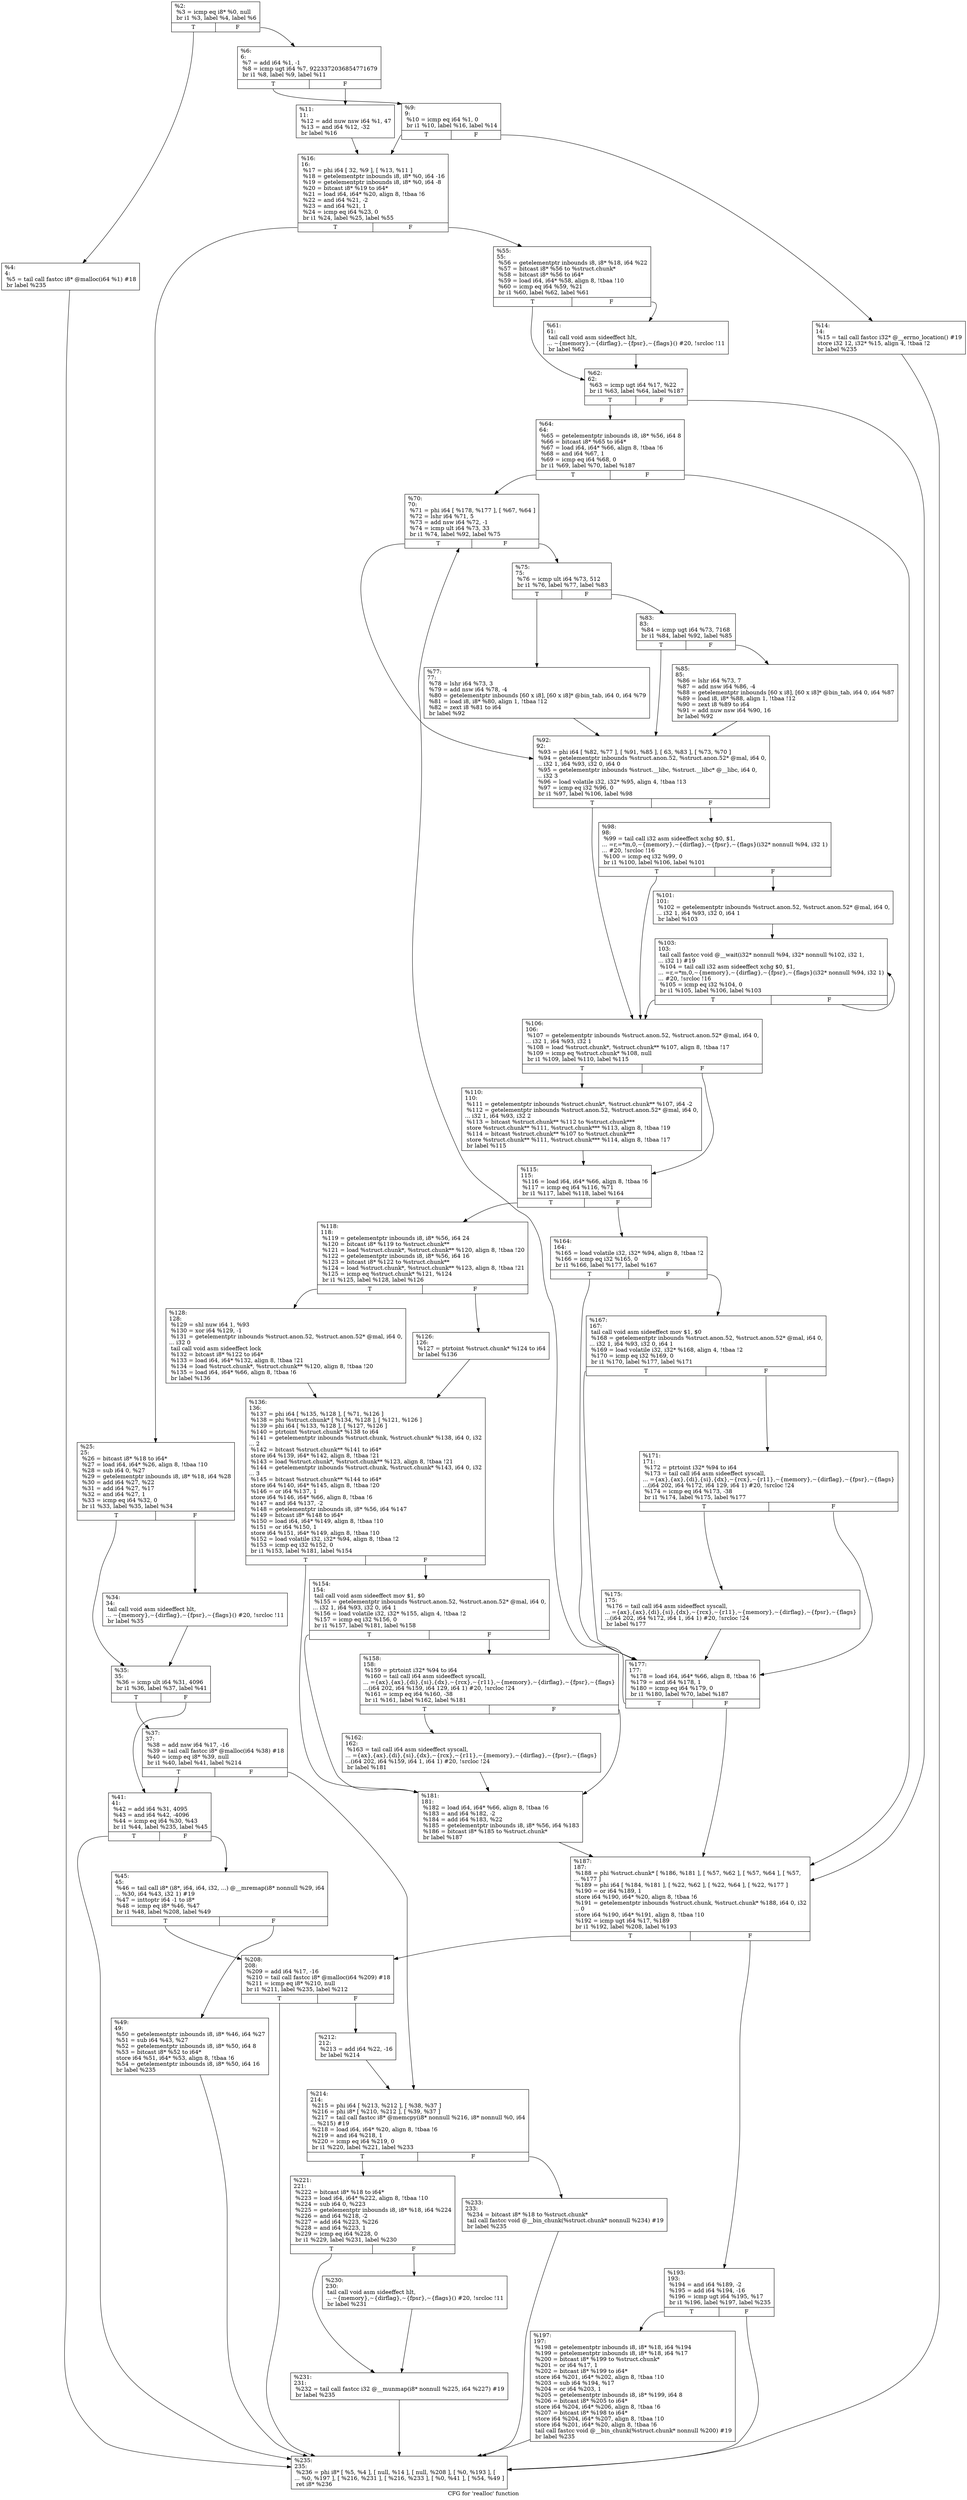 digraph "CFG for 'realloc' function" {
	label="CFG for 'realloc' function";

	Node0x2028e10 [shape=record,label="{%2:\l  %3 = icmp eq i8* %0, null\l  br i1 %3, label %4, label %6\l|{<s0>T|<s1>F}}"];
	Node0x2028e10:s0 -> Node0x2028e60;
	Node0x2028e10:s1 -> Node0x2028f40;
	Node0x2028e60 [shape=record,label="{%4:\l4:                                                \l  %5 = tail call fastcc i8* @malloc(i64 %1) #18\l  br label %235\l}"];
	Node0x2028e60 -> Node0x202a820;
	Node0x2028f40 [shape=record,label="{%6:\l6:                                                \l  %7 = add i64 %1, -1\l  %8 = icmp ugt i64 %7, 9223372036854771679\l  br i1 %8, label %9, label %11\l|{<s0>T|<s1>F}}"];
	Node0x2028f40:s0 -> Node0x2029880;
	Node0x2028f40:s1 -> Node0x20298d0;
	Node0x2029880 [shape=record,label="{%9:\l9:                                                \l  %10 = icmp eq i64 %1, 0\l  br i1 %10, label %16, label %14\l|{<s0>T|<s1>F}}"];
	Node0x2029880:s0 -> Node0x2029970;
	Node0x2029880:s1 -> Node0x2029920;
	Node0x20298d0 [shape=record,label="{%11:\l11:                                               \l  %12 = add nuw nsw i64 %1, 47\l  %13 = and i64 %12, -32\l  br label %16\l}"];
	Node0x20298d0 -> Node0x2029970;
	Node0x2029920 [shape=record,label="{%14:\l14:                                               \l  %15 = tail call fastcc i32* @__errno_location() #19\l  store i32 12, i32* %15, align 4, !tbaa !2\l  br label %235\l}"];
	Node0x2029920 -> Node0x202a820;
	Node0x2029970 [shape=record,label="{%16:\l16:                                               \l  %17 = phi i64 [ 32, %9 ], [ %13, %11 ]\l  %18 = getelementptr inbounds i8, i8* %0, i64 -16\l  %19 = getelementptr inbounds i8, i8* %0, i64 -8\l  %20 = bitcast i8* %19 to i64*\l  %21 = load i64, i64* %20, align 8, !tbaa !6\l  %22 = and i64 %21, -2\l  %23 = and i64 %21, 1\l  %24 = icmp eq i64 %23, 0\l  br i1 %24, label %25, label %55\l|{<s0>T|<s1>F}}"];
	Node0x2029970:s0 -> Node0x20299c0;
	Node0x2029970:s1 -> Node0x2029bf0;
	Node0x20299c0 [shape=record,label="{%25:\l25:                                               \l  %26 = bitcast i8* %18 to i64*\l  %27 = load i64, i64* %26, align 8, !tbaa !10\l  %28 = sub i64 0, %27\l  %29 = getelementptr inbounds i8, i8* %18, i64 %28\l  %30 = add i64 %27, %22\l  %31 = add i64 %27, %17\l  %32 = and i64 %27, 1\l  %33 = icmp eq i64 %32, 0\l  br i1 %33, label %35, label %34\l|{<s0>T|<s1>F}}"];
	Node0x20299c0:s0 -> Node0x2029a60;
	Node0x20299c0:s1 -> Node0x2029a10;
	Node0x2029a10 [shape=record,label="{%34:\l34:                                               \l  tail call void asm sideeffect hlt,\l... ~\{memory\},~\{dirflag\},~\{fpsr\},~\{flags\}() #20, !srcloc !11\l  br label %35\l}"];
	Node0x2029a10 -> Node0x2029a60;
	Node0x2029a60 [shape=record,label="{%35:\l35:                                               \l  %36 = icmp ult i64 %31, 4096\l  br i1 %36, label %37, label %41\l|{<s0>T|<s1>F}}"];
	Node0x2029a60:s0 -> Node0x2029ab0;
	Node0x2029a60:s1 -> Node0x2029b00;
	Node0x2029ab0 [shape=record,label="{%37:\l37:                                               \l  %38 = add nsw i64 %17, -16\l  %39 = tail call fastcc i8* @malloc(i64 %38) #18\l  %40 = icmp eq i8* %39, null\l  br i1 %40, label %41, label %214\l|{<s0>T|<s1>F}}"];
	Node0x2029ab0:s0 -> Node0x2029b00;
	Node0x2029ab0:s1 -> Node0x202a690;
	Node0x2029b00 [shape=record,label="{%41:\l41:                                               \l  %42 = add i64 %31, 4095\l  %43 = and i64 %42, -4096\l  %44 = icmp eq i64 %30, %43\l  br i1 %44, label %235, label %45\l|{<s0>T|<s1>F}}"];
	Node0x2029b00:s0 -> Node0x202a820;
	Node0x2029b00:s1 -> Node0x2029b50;
	Node0x2029b50 [shape=record,label="{%45:\l45:                                               \l  %46 = tail call i8* (i8*, i64, i64, i32, ...) @__mremap(i8* nonnull %29, i64\l... %30, i64 %43, i32 1) #19\l  %47 = inttoptr i64 -1 to i8*\l  %48 = icmp eq i8* %46, %47\l  br i1 %48, label %208, label %49\l|{<s0>T|<s1>F}}"];
	Node0x2029b50:s0 -> Node0x202a5f0;
	Node0x2029b50:s1 -> Node0x2029ba0;
	Node0x2029ba0 [shape=record,label="{%49:\l49:                                               \l  %50 = getelementptr inbounds i8, i8* %46, i64 %27\l  %51 = sub i64 %43, %27\l  %52 = getelementptr inbounds i8, i8* %50, i64 8\l  %53 = bitcast i8* %52 to i64*\l  store i64 %51, i64* %53, align 8, !tbaa !6\l  %54 = getelementptr inbounds i8, i8* %50, i64 16\l  br label %235\l}"];
	Node0x2029ba0 -> Node0x202a820;
	Node0x2029bf0 [shape=record,label="{%55:\l55:                                               \l  %56 = getelementptr inbounds i8, i8* %18, i64 %22\l  %57 = bitcast i8* %56 to %struct.chunk*\l  %58 = bitcast i8* %56 to i64*\l  %59 = load i64, i64* %58, align 8, !tbaa !10\l  %60 = icmp eq i64 %59, %21\l  br i1 %60, label %62, label %61\l|{<s0>T|<s1>F}}"];
	Node0x2029bf0:s0 -> Node0x2029c90;
	Node0x2029bf0:s1 -> Node0x2029c40;
	Node0x2029c40 [shape=record,label="{%61:\l61:                                               \l  tail call void asm sideeffect hlt,\l... ~\{memory\},~\{dirflag\},~\{fpsr\},~\{flags\}() #20, !srcloc !11\l  br label %62\l}"];
	Node0x2029c40 -> Node0x2029c90;
	Node0x2029c90 [shape=record,label="{%62:\l62:                                               \l  %63 = icmp ugt i64 %17, %22\l  br i1 %63, label %64, label %187\l|{<s0>T|<s1>F}}"];
	Node0x2029c90:s0 -> Node0x2029ce0;
	Node0x2029c90:s1 -> Node0x202a500;
	Node0x2029ce0 [shape=record,label="{%64:\l64:                                               \l  %65 = getelementptr inbounds i8, i8* %56, i64 8\l  %66 = bitcast i8* %65 to i64*\l  %67 = load i64, i64* %66, align 8, !tbaa !6\l  %68 = and i64 %67, 1\l  %69 = icmp eq i64 %68, 0\l  br i1 %69, label %70, label %187\l|{<s0>T|<s1>F}}"];
	Node0x2029ce0:s0 -> Node0x2029d30;
	Node0x2029ce0:s1 -> Node0x202a500;
	Node0x2029d30 [shape=record,label="{%70:\l70:                                               \l  %71 = phi i64 [ %178, %177 ], [ %67, %64 ]\l  %72 = lshr i64 %71, 5\l  %73 = add nsw i64 %72, -1\l  %74 = icmp ult i64 %73, 33\l  br i1 %74, label %92, label %75\l|{<s0>T|<s1>F}}"];
	Node0x2029d30:s0 -> Node0x2029ec0;
	Node0x2029d30:s1 -> Node0x2029d80;
	Node0x2029d80 [shape=record,label="{%75:\l75:                                               \l  %76 = icmp ult i64 %73, 512\l  br i1 %76, label %77, label %83\l|{<s0>T|<s1>F}}"];
	Node0x2029d80:s0 -> Node0x2029dd0;
	Node0x2029d80:s1 -> Node0x2029e20;
	Node0x2029dd0 [shape=record,label="{%77:\l77:                                               \l  %78 = lshr i64 %73, 3\l  %79 = add nsw i64 %78, -4\l  %80 = getelementptr inbounds [60 x i8], [60 x i8]* @bin_tab, i64 0, i64 %79\l  %81 = load i8, i8* %80, align 1, !tbaa !12\l  %82 = zext i8 %81 to i64\l  br label %92\l}"];
	Node0x2029dd0 -> Node0x2029ec0;
	Node0x2029e20 [shape=record,label="{%83:\l83:                                               \l  %84 = icmp ugt i64 %73, 7168\l  br i1 %84, label %92, label %85\l|{<s0>T|<s1>F}}"];
	Node0x2029e20:s0 -> Node0x2029ec0;
	Node0x2029e20:s1 -> Node0x2029e70;
	Node0x2029e70 [shape=record,label="{%85:\l85:                                               \l  %86 = lshr i64 %73, 7\l  %87 = add nsw i64 %86, -4\l  %88 = getelementptr inbounds [60 x i8], [60 x i8]* @bin_tab, i64 0, i64 %87\l  %89 = load i8, i8* %88, align 1, !tbaa !12\l  %90 = zext i8 %89 to i64\l  %91 = add nuw nsw i64 %90, 16\l  br label %92\l}"];
	Node0x2029e70 -> Node0x2029ec0;
	Node0x2029ec0 [shape=record,label="{%92:\l92:                                               \l  %93 = phi i64 [ %82, %77 ], [ %91, %85 ], [ 63, %83 ], [ %73, %70 ]\l  %94 = getelementptr inbounds %struct.anon.52, %struct.anon.52* @mal, i64 0,\l... i32 1, i64 %93, i32 0, i64 0\l  %95 = getelementptr inbounds %struct.__libc, %struct.__libc* @__libc, i64 0,\l... i32 3\l  %96 = load volatile i32, i32* %95, align 4, !tbaa !13\l  %97 = icmp eq i32 %96, 0\l  br i1 %97, label %106, label %98\l|{<s0>T|<s1>F}}"];
	Node0x2029ec0:s0 -> Node0x202a000;
	Node0x2029ec0:s1 -> Node0x2029f10;
	Node0x2029f10 [shape=record,label="{%98:\l98:                                               \l  %99 = tail call i32 asm sideeffect xchg $0, $1,\l... =r,=*m,0,~\{memory\},~\{dirflag\},~\{fpsr\},~\{flags\}(i32* nonnull %94, i32 1)\l... #20, !srcloc !16\l  %100 = icmp eq i32 %99, 0\l  br i1 %100, label %106, label %101\l|{<s0>T|<s1>F}}"];
	Node0x2029f10:s0 -> Node0x202a000;
	Node0x2029f10:s1 -> Node0x2029f60;
	Node0x2029f60 [shape=record,label="{%101:\l101:                                              \l  %102 = getelementptr inbounds %struct.anon.52, %struct.anon.52* @mal, i64 0,\l... i32 1, i64 %93, i32 0, i64 1\l  br label %103\l}"];
	Node0x2029f60 -> Node0x2029fb0;
	Node0x2029fb0 [shape=record,label="{%103:\l103:                                              \l  tail call fastcc void @__wait(i32* nonnull %94, i32* nonnull %102, i32 1,\l... i32 1) #19\l  %104 = tail call i32 asm sideeffect xchg $0, $1,\l... =r,=*m,0,~\{memory\},~\{dirflag\},~\{fpsr\},~\{flags\}(i32* nonnull %94, i32 1)\l... #20, !srcloc !16\l  %105 = icmp eq i32 %104, 0\l  br i1 %105, label %106, label %103\l|{<s0>T|<s1>F}}"];
	Node0x2029fb0:s0 -> Node0x202a000;
	Node0x2029fb0:s1 -> Node0x2029fb0;
	Node0x202a000 [shape=record,label="{%106:\l106:                                              \l  %107 = getelementptr inbounds %struct.anon.52, %struct.anon.52* @mal, i64 0,\l... i32 1, i64 %93, i32 1\l  %108 = load %struct.chunk*, %struct.chunk** %107, align 8, !tbaa !17\l  %109 = icmp eq %struct.chunk* %108, null\l  br i1 %109, label %110, label %115\l|{<s0>T|<s1>F}}"];
	Node0x202a000:s0 -> Node0x202a050;
	Node0x202a000:s1 -> Node0x202a0a0;
	Node0x202a050 [shape=record,label="{%110:\l110:                                              \l  %111 = getelementptr inbounds %struct.chunk*, %struct.chunk** %107, i64 -2\l  %112 = getelementptr inbounds %struct.anon.52, %struct.anon.52* @mal, i64 0,\l... i32 1, i64 %93, i32 2\l  %113 = bitcast %struct.chunk** %112 to %struct.chunk***\l  store %struct.chunk** %111, %struct.chunk*** %113, align 8, !tbaa !19\l  %114 = bitcast %struct.chunk** %107 to %struct.chunk***\l  store %struct.chunk** %111, %struct.chunk*** %114, align 8, !tbaa !17\l  br label %115\l}"];
	Node0x202a050 -> Node0x202a0a0;
	Node0x202a0a0 [shape=record,label="{%115:\l115:                                              \l  %116 = load i64, i64* %66, align 8, !tbaa !6\l  %117 = icmp eq i64 %116, %71\l  br i1 %117, label %118, label %164\l|{<s0>T|<s1>F}}"];
	Node0x202a0a0:s0 -> Node0x202a0f0;
	Node0x202a0a0:s1 -> Node0x202a320;
	Node0x202a0f0 [shape=record,label="{%118:\l118:                                              \l  %119 = getelementptr inbounds i8, i8* %56, i64 24\l  %120 = bitcast i8* %119 to %struct.chunk**\l  %121 = load %struct.chunk*, %struct.chunk** %120, align 8, !tbaa !20\l  %122 = getelementptr inbounds i8, i8* %56, i64 16\l  %123 = bitcast i8* %122 to %struct.chunk**\l  %124 = load %struct.chunk*, %struct.chunk** %123, align 8, !tbaa !21\l  %125 = icmp eq %struct.chunk* %121, %124\l  br i1 %125, label %128, label %126\l|{<s0>T|<s1>F}}"];
	Node0x202a0f0:s0 -> Node0x202a190;
	Node0x202a0f0:s1 -> Node0x202a140;
	Node0x202a140 [shape=record,label="{%126:\l126:                                              \l  %127 = ptrtoint %struct.chunk* %124 to i64\l  br label %136\l}"];
	Node0x202a140 -> Node0x202a1e0;
	Node0x202a190 [shape=record,label="{%128:\l128:                                              \l  %129 = shl nuw i64 1, %93\l  %130 = xor i64 %129, -1\l  %131 = getelementptr inbounds %struct.anon.52, %struct.anon.52* @mal, i64 0,\l... i32 0\l  tail call void asm sideeffect lock \l  %132 = bitcast i8* %122 to i64*\l  %133 = load i64, i64* %132, align 8, !tbaa !21\l  %134 = load %struct.chunk*, %struct.chunk** %120, align 8, !tbaa !20\l  %135 = load i64, i64* %66, align 8, !tbaa !6\l  br label %136\l}"];
	Node0x202a190 -> Node0x202a1e0;
	Node0x202a1e0 [shape=record,label="{%136:\l136:                                              \l  %137 = phi i64 [ %135, %128 ], [ %71, %126 ]\l  %138 = phi %struct.chunk* [ %134, %128 ], [ %121, %126 ]\l  %139 = phi i64 [ %133, %128 ], [ %127, %126 ]\l  %140 = ptrtoint %struct.chunk* %138 to i64\l  %141 = getelementptr inbounds %struct.chunk, %struct.chunk* %138, i64 0, i32\l... 2\l  %142 = bitcast %struct.chunk** %141 to i64*\l  store i64 %139, i64* %142, align 8, !tbaa !21\l  %143 = load %struct.chunk*, %struct.chunk** %123, align 8, !tbaa !21\l  %144 = getelementptr inbounds %struct.chunk, %struct.chunk* %143, i64 0, i32\l... 3\l  %145 = bitcast %struct.chunk** %144 to i64*\l  store i64 %140, i64* %145, align 8, !tbaa !20\l  %146 = or i64 %137, 1\l  store i64 %146, i64* %66, align 8, !tbaa !6\l  %147 = and i64 %137, -2\l  %148 = getelementptr inbounds i8, i8* %56, i64 %147\l  %149 = bitcast i8* %148 to i64*\l  %150 = load i64, i64* %149, align 8, !tbaa !10\l  %151 = or i64 %150, 1\l  store i64 %151, i64* %149, align 8, !tbaa !10\l  %152 = load volatile i32, i32* %94, align 8, !tbaa !2\l  %153 = icmp eq i32 %152, 0\l  br i1 %153, label %181, label %154\l|{<s0>T|<s1>F}}"];
	Node0x202a1e0:s0 -> Node0x202a4b0;
	Node0x202a1e0:s1 -> Node0x202a230;
	Node0x202a230 [shape=record,label="{%154:\l154:                                              \l  tail call void asm sideeffect mov $1, $0 \l  %155 = getelementptr inbounds %struct.anon.52, %struct.anon.52* @mal, i64 0,\l... i32 1, i64 %93, i32 0, i64 1\l  %156 = load volatile i32, i32* %155, align 4, !tbaa !2\l  %157 = icmp eq i32 %156, 0\l  br i1 %157, label %181, label %158\l|{<s0>T|<s1>F}}"];
	Node0x202a230:s0 -> Node0x202a4b0;
	Node0x202a230:s1 -> Node0x202a280;
	Node0x202a280 [shape=record,label="{%158:\l158:                                              \l  %159 = ptrtoint i32* %94 to i64\l  %160 = tail call i64 asm sideeffect syscall,\l... =\{ax\},\{ax\},\{di\},\{si\},\{dx\},~\{rcx\},~\{r11\},~\{memory\},~\{dirflag\},~\{fpsr\},~\{flags\}\l...(i64 202, i64 %159, i64 129, i64 1) #20, !srcloc !24\l  %161 = icmp eq i64 %160, -38\l  br i1 %161, label %162, label %181\l|{<s0>T|<s1>F}}"];
	Node0x202a280:s0 -> Node0x202a2d0;
	Node0x202a280:s1 -> Node0x202a4b0;
	Node0x202a2d0 [shape=record,label="{%162:\l162:                                              \l  %163 = tail call i64 asm sideeffect syscall,\l... =\{ax\},\{ax\},\{di\},\{si\},\{dx\},~\{rcx\},~\{r11\},~\{memory\},~\{dirflag\},~\{fpsr\},~\{flags\}\l...(i64 202, i64 %159, i64 1, i64 1) #20, !srcloc !24\l  br label %181\l}"];
	Node0x202a2d0 -> Node0x202a4b0;
	Node0x202a320 [shape=record,label="{%164:\l164:                                              \l  %165 = load volatile i32, i32* %94, align 8, !tbaa !2\l  %166 = icmp eq i32 %165, 0\l  br i1 %166, label %177, label %167\l|{<s0>T|<s1>F}}"];
	Node0x202a320:s0 -> Node0x202a460;
	Node0x202a320:s1 -> Node0x202a370;
	Node0x202a370 [shape=record,label="{%167:\l167:                                              \l  tail call void asm sideeffect mov $1, $0 \l  %168 = getelementptr inbounds %struct.anon.52, %struct.anon.52* @mal, i64 0,\l... i32 1, i64 %93, i32 0, i64 1\l  %169 = load volatile i32, i32* %168, align 4, !tbaa !2\l  %170 = icmp eq i32 %169, 0\l  br i1 %170, label %177, label %171\l|{<s0>T|<s1>F}}"];
	Node0x202a370:s0 -> Node0x202a460;
	Node0x202a370:s1 -> Node0x202a3c0;
	Node0x202a3c0 [shape=record,label="{%171:\l171:                                              \l  %172 = ptrtoint i32* %94 to i64\l  %173 = tail call i64 asm sideeffect syscall,\l... =\{ax\},\{ax\},\{di\},\{si\},\{dx\},~\{rcx\},~\{r11\},~\{memory\},~\{dirflag\},~\{fpsr\},~\{flags\}\l...(i64 202, i64 %172, i64 129, i64 1) #20, !srcloc !24\l  %174 = icmp eq i64 %173, -38\l  br i1 %174, label %175, label %177\l|{<s0>T|<s1>F}}"];
	Node0x202a3c0:s0 -> Node0x202a410;
	Node0x202a3c0:s1 -> Node0x202a460;
	Node0x202a410 [shape=record,label="{%175:\l175:                                              \l  %176 = tail call i64 asm sideeffect syscall,\l... =\{ax\},\{ax\},\{di\},\{si\},\{dx\},~\{rcx\},~\{r11\},~\{memory\},~\{dirflag\},~\{fpsr\},~\{flags\}\l...(i64 202, i64 %172, i64 1, i64 1) #20, !srcloc !24\l  br label %177\l}"];
	Node0x202a410 -> Node0x202a460;
	Node0x202a460 [shape=record,label="{%177:\l177:                                              \l  %178 = load i64, i64* %66, align 8, !tbaa !6\l  %179 = and i64 %178, 1\l  %180 = icmp eq i64 %179, 0\l  br i1 %180, label %70, label %187\l|{<s0>T|<s1>F}}"];
	Node0x202a460:s0 -> Node0x2029d30;
	Node0x202a460:s1 -> Node0x202a500;
	Node0x202a4b0 [shape=record,label="{%181:\l181:                                              \l  %182 = load i64, i64* %66, align 8, !tbaa !6\l  %183 = and i64 %182, -2\l  %184 = add i64 %183, %22\l  %185 = getelementptr inbounds i8, i8* %56, i64 %183\l  %186 = bitcast i8* %185 to %struct.chunk*\l  br label %187\l}"];
	Node0x202a4b0 -> Node0x202a500;
	Node0x202a500 [shape=record,label="{%187:\l187:                                              \l  %188 = phi %struct.chunk* [ %186, %181 ], [ %57, %62 ], [ %57, %64 ], [ %57,\l... %177 ]\l  %189 = phi i64 [ %184, %181 ], [ %22, %62 ], [ %22, %64 ], [ %22, %177 ]\l  %190 = or i64 %189, 1\l  store i64 %190, i64* %20, align 8, !tbaa !6\l  %191 = getelementptr inbounds %struct.chunk, %struct.chunk* %188, i64 0, i32\l... 0\l  store i64 %190, i64* %191, align 8, !tbaa !10\l  %192 = icmp ugt i64 %17, %189\l  br i1 %192, label %208, label %193\l|{<s0>T|<s1>F}}"];
	Node0x202a500:s0 -> Node0x202a5f0;
	Node0x202a500:s1 -> Node0x202a550;
	Node0x202a550 [shape=record,label="{%193:\l193:                                              \l  %194 = and i64 %189, -2\l  %195 = add i64 %194, -16\l  %196 = icmp ugt i64 %195, %17\l  br i1 %196, label %197, label %235\l|{<s0>T|<s1>F}}"];
	Node0x202a550:s0 -> Node0x202a5a0;
	Node0x202a550:s1 -> Node0x202a820;
	Node0x202a5a0 [shape=record,label="{%197:\l197:                                              \l  %198 = getelementptr inbounds i8, i8* %18, i64 %194\l  %199 = getelementptr inbounds i8, i8* %18, i64 %17\l  %200 = bitcast i8* %199 to %struct.chunk*\l  %201 = or i64 %17, 1\l  %202 = bitcast i8* %199 to i64*\l  store i64 %201, i64* %202, align 8, !tbaa !10\l  %203 = sub i64 %194, %17\l  %204 = or i64 %203, 1\l  %205 = getelementptr inbounds i8, i8* %199, i64 8\l  %206 = bitcast i8* %205 to i64*\l  store i64 %204, i64* %206, align 8, !tbaa !6\l  %207 = bitcast i8* %198 to i64*\l  store i64 %204, i64* %207, align 8, !tbaa !10\l  store i64 %201, i64* %20, align 8, !tbaa !6\l  tail call fastcc void @__bin_chunk(%struct.chunk* nonnull %200) #19\l  br label %235\l}"];
	Node0x202a5a0 -> Node0x202a820;
	Node0x202a5f0 [shape=record,label="{%208:\l208:                                              \l  %209 = add i64 %17, -16\l  %210 = tail call fastcc i8* @malloc(i64 %209) #18\l  %211 = icmp eq i8* %210, null\l  br i1 %211, label %235, label %212\l|{<s0>T|<s1>F}}"];
	Node0x202a5f0:s0 -> Node0x202a820;
	Node0x202a5f0:s1 -> Node0x202a640;
	Node0x202a640 [shape=record,label="{%212:\l212:                                              \l  %213 = add i64 %22, -16\l  br label %214\l}"];
	Node0x202a640 -> Node0x202a690;
	Node0x202a690 [shape=record,label="{%214:\l214:                                              \l  %215 = phi i64 [ %213, %212 ], [ %38, %37 ]\l  %216 = phi i8* [ %210, %212 ], [ %39, %37 ]\l  %217 = tail call fastcc i8* @memcpy(i8* nonnull %216, i8* nonnull %0, i64\l... %215) #19\l  %218 = load i64, i64* %20, align 8, !tbaa !6\l  %219 = and i64 %218, 1\l  %220 = icmp eq i64 %219, 0\l  br i1 %220, label %221, label %233\l|{<s0>T|<s1>F}}"];
	Node0x202a690:s0 -> Node0x202a6e0;
	Node0x202a690:s1 -> Node0x202a7d0;
	Node0x202a6e0 [shape=record,label="{%221:\l221:                                              \l  %222 = bitcast i8* %18 to i64*\l  %223 = load i64, i64* %222, align 8, !tbaa !10\l  %224 = sub i64 0, %223\l  %225 = getelementptr inbounds i8, i8* %18, i64 %224\l  %226 = and i64 %218, -2\l  %227 = add i64 %223, %226\l  %228 = and i64 %223, 1\l  %229 = icmp eq i64 %228, 0\l  br i1 %229, label %231, label %230\l|{<s0>T|<s1>F}}"];
	Node0x202a6e0:s0 -> Node0x202a780;
	Node0x202a6e0:s1 -> Node0x202a730;
	Node0x202a730 [shape=record,label="{%230:\l230:                                              \l  tail call void asm sideeffect hlt,\l... ~\{memory\},~\{dirflag\},~\{fpsr\},~\{flags\}() #20, !srcloc !11\l  br label %231\l}"];
	Node0x202a730 -> Node0x202a780;
	Node0x202a780 [shape=record,label="{%231:\l231:                                              \l  %232 = tail call fastcc i32 @__munmap(i8* nonnull %225, i64 %227) #19\l  br label %235\l}"];
	Node0x202a780 -> Node0x202a820;
	Node0x202a7d0 [shape=record,label="{%233:\l233:                                              \l  %234 = bitcast i8* %18 to %struct.chunk*\l  tail call fastcc void @__bin_chunk(%struct.chunk* nonnull %234) #19\l  br label %235\l}"];
	Node0x202a7d0 -> Node0x202a820;
	Node0x202a820 [shape=record,label="{%235:\l235:                                              \l  %236 = phi i8* [ %5, %4 ], [ null, %14 ], [ null, %208 ], [ %0, %193 ], [\l... %0, %197 ], [ %216, %231 ], [ %216, %233 ], [ %0, %41 ], [ %54, %49 ]\l  ret i8* %236\l}"];
}
